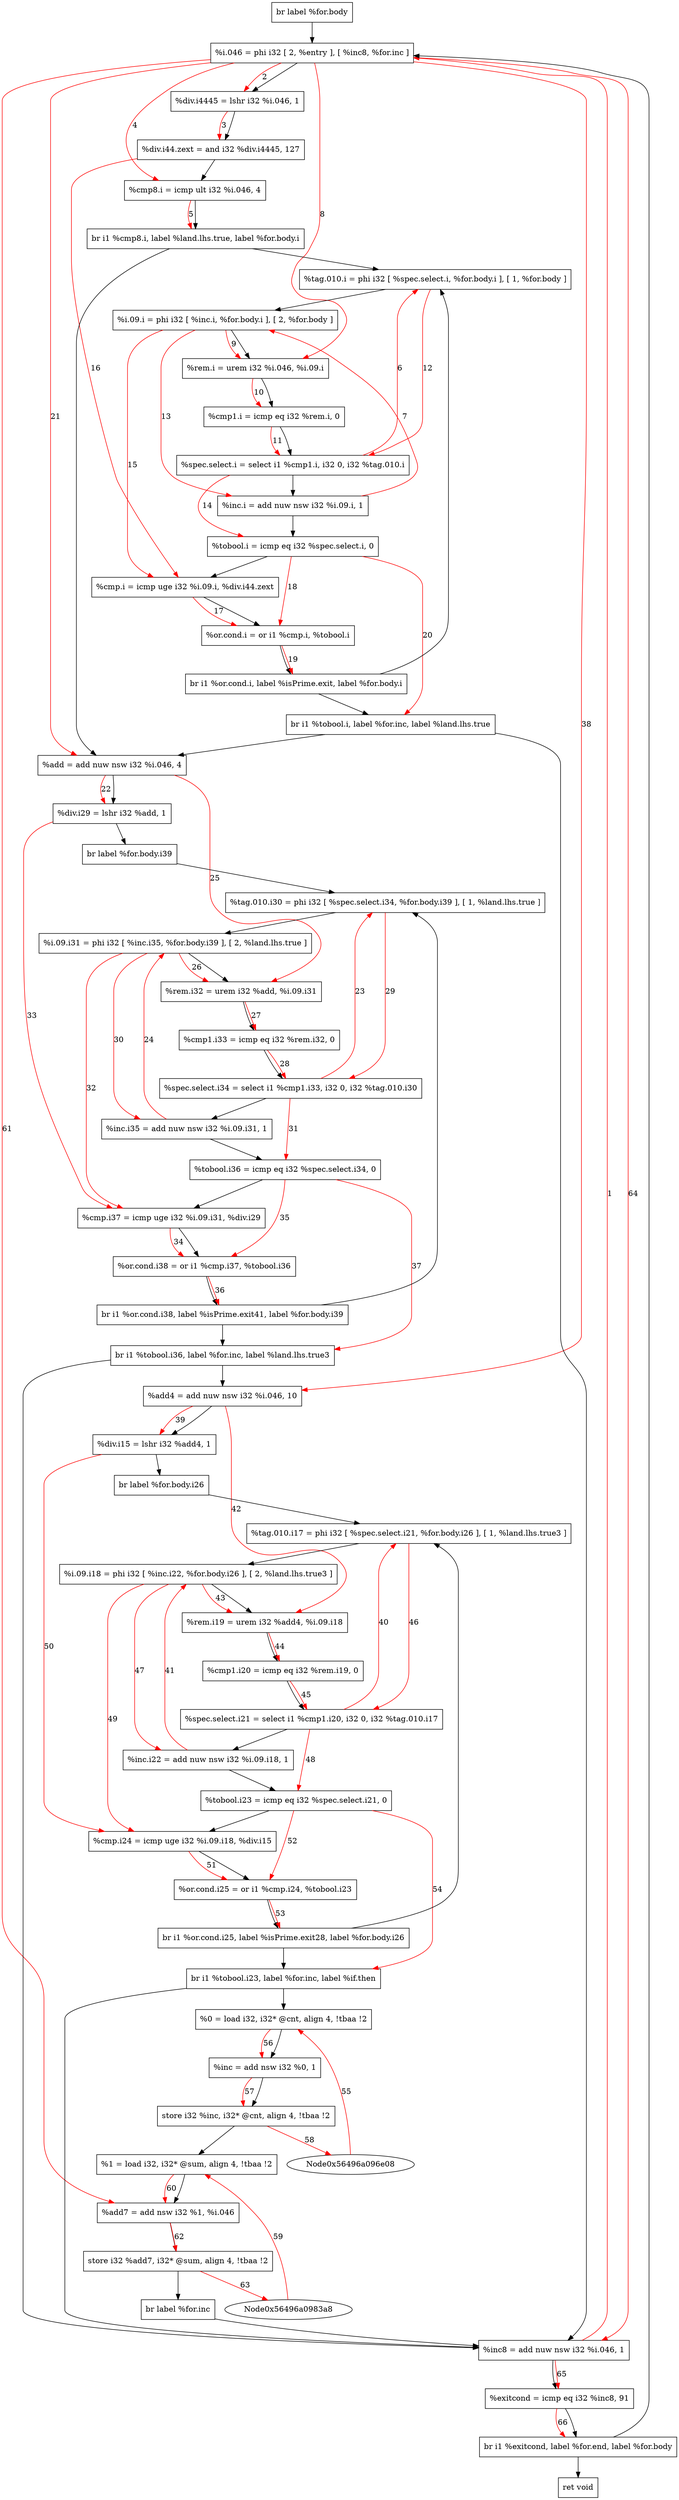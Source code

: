 digraph "CDFG for'func' function" {
	Node0x56496a099348[shape=record, label="  br label %for.body"]
	Node0x56496a099f58[shape=record, label="  %i.046 = phi i32 [ 2, %entry ], [ %inc8, %for.inc ]"]
	Node0x56496a09a040[shape=record, label="  %div.i4445 = lshr i32 %i.046, 1"]
	Node0x56496a09a110[shape=record, label="  %div.i44.zext = and i32 %div.i4445, 127"]
	Node0x56496a09a1b0[shape=record, label="  %cmp8.i = icmp ult i32 %i.046, 4"]
	Node0x56496a02c468[shape=record, label="  br i1 %cmp8.i, label %land.lhs.true, label %for.body.i"]
	Node0x56496a09a438[shape=record, label="  %tag.010.i = phi i32 [ %spec.select.i, %for.body.i ], [ 1, %for.body ]"]
	Node0x56496a09a5b8[shape=record, label="  %i.09.i = phi i32 [ %inc.i, %for.body.i ], [ 2, %for.body ]"]
	Node0x56496a09a6a0[shape=record, label="  %rem.i = urem i32 %i.046, %i.09.i"]
	Node0x56496a09a730[shape=record, label="  %cmp1.i = icmp eq i32 %rem.i, 0"]
	Node0x56496a02c588[shape=record, label="  %spec.select.i = select i1 %cmp1.i, i32 0, i32 %tag.010.i"]
	Node0x56496a09a960[shape=record, label="  %inc.i = add nuw nsw i32 %i.09.i, 1"]
	Node0x56496a09a9d0[shape=record, label="  %tobool.i = icmp eq i32 %spec.select.i, 0"]
	Node0x56496a09aa40[shape=record, label="  %cmp.i = icmp uge i32 %i.09.i, %div.i44.zext"]
	Node0x56496a09aad0[shape=record, label="  %or.cond.i = or i1 %cmp.i, %tobool.i"]
	Node0x56496a09abd8[shape=record, label="  br i1 %or.cond.i, label %isPrime.exit, label %for.body.i"]
	Node0x56496a09ac68[shape=record, label="  br i1 %tobool.i, label %for.inc, label %land.lhs.true"]
	Node0x56496a09ace0[shape=record, label="  %add = add nuw nsw i32 %i.046, 4"]
	Node0x56496a09ad70[shape=record, label="  %div.i29 = lshr i32 %add, 1"]
	Node0x56496a09a568[shape=record, label="  br label %for.body.i39"]
	Node0x56496a09aeb8[shape=record, label="  %tag.010.i30 = phi i32 [ %spec.select.i34, %for.body.i39 ], [ 1, %land.lhs.true ]"]
	Node0x56496a09b7e8[shape=record, label="  %i.09.i31 = phi i32 [ %inc.i35, %for.body.i39 ], [ 2, %land.lhs.true ]"]
	Node0x56496a09b8e0[shape=record, label="  %rem.i32 = urem i32 %add, %i.09.i31"]
	Node0x56496a09bc90[shape=record, label="  %cmp1.i33 = icmp eq i32 %rem.i32, 0"]
	Node0x56496a09bd48[shape=record, label="  %spec.select.i34 = select i1 %cmp1.i33, i32 0, i32 %tag.010.i30"]
	Node0x56496a09bdc0[shape=record, label="  %inc.i35 = add nuw nsw i32 %i.09.i31, 1"]
	Node0x56496a09be30[shape=record, label="  %tobool.i36 = icmp eq i32 %spec.select.i34, 0"]
	Node0x56496a09bea0[shape=record, label="  %cmp.i37 = icmp uge i32 %i.09.i31, %div.i29"]
	Node0x56496a09bf30[shape=record, label="  %or.cond.i38 = or i1 %cmp.i37, %tobool.i36"]
	Node0x56496a09c038[shape=record, label="  br i1 %or.cond.i38, label %isPrime.exit41, label %for.body.i39"]
	Node0x56496a09c148[shape=record, label="  br i1 %tobool.i36, label %for.inc, label %land.lhs.true3"]
	Node0x56496a09c1f0[shape=record, label="  %add4 = add nuw nsw i32 %i.046, 10"]
	Node0x56496a09c280[shape=record, label="  %div.i15 = lshr i32 %add4, 1"]
	Node0x56496a09a2a8[shape=record, label="  br label %for.body.i26"]
	Node0x56496a09c3c8[shape=record, label="  %tag.010.i17 = phi i32 [ %spec.select.i21, %for.body.i26 ], [ 1, %land.lhs.true3 ]"]
	Node0x56496a09c548[shape=record, label="  %i.09.i18 = phi i32 [ %inc.i22, %for.body.i26 ], [ 2, %land.lhs.true3 ]"]
	Node0x56496a09c640[shape=record, label="  %rem.i19 = urem i32 %add4, %i.09.i18"]
	Node0x56496a09c6d0[shape=record, label="  %cmp1.i20 = icmp eq i32 %rem.i19, 0"]
	Node0x56496a09c788[shape=record, label="  %spec.select.i21 = select i1 %cmp1.i20, i32 0, i32 %tag.010.i17"]
	Node0x56496a09c800[shape=record, label="  %inc.i22 = add nuw nsw i32 %i.09.i18, 1"]
	Node0x56496a09c870[shape=record, label="  %tobool.i23 = icmp eq i32 %spec.select.i21, 0"]
	Node0x56496a09c8e0[shape=record, label="  %cmp.i24 = icmp uge i32 %i.09.i18, %div.i15"]
	Node0x56496a09c970[shape=record, label="  %or.cond.i25 = or i1 %cmp.i24, %tobool.i23"]
	Node0x56496a09ca78[shape=record, label="  br i1 %or.cond.i25, label %isPrime.exit28, label %for.body.i26"]
	Node0x56496a09cb78[shape=record, label="  br i1 %tobool.i23, label %for.inc, label %if.then"]
	Node0x56496a09c4f8[shape=record, label="  %0 = load i32, i32* @cnt, align 4, !tbaa !2"]
	Node0x56496a09db50[shape=record, label="  %inc = add nsw i32 %0, 1"]
	Node0x56496a09dbe0[shape=record, label="  store i32 %inc, i32* @cnt, align 4, !tbaa !2"]
	Node0x56496a09a388[shape=record, label="  %1 = load i32, i32* @sum, align 4, !tbaa !2"]
	Node0x56496a09e290[shape=record, label="  %add7 = add nsw i32 %1, %i.046"]
	Node0x56496a09e920[shape=record, label="  store i32 %add7, i32* @sum, align 4, !tbaa !2"]
	Node0x56496a09e988[shape=record, label="  br label %for.inc"]
	Node0x56496a09ea00[shape=record, label="  %inc8 = add nuw nsw i32 %i.046, 1"]
	Node0x56496a09ea70[shape=record, label="  %exitcond = icmp eq i32 %inc8, 91"]
	Node0x56496a09eb98[shape=record, label="  br i1 %exitcond, label %for.end, label %for.body"]
	Node0x56496a09ebe0[shape=record, label="  ret void"]
	Node0x56496a099348 -> Node0x56496a099f58
	Node0x56496a099f58 -> Node0x56496a09a040
	Node0x56496a09a040 -> Node0x56496a09a110
	Node0x56496a09a110 -> Node0x56496a09a1b0
	Node0x56496a09a1b0 -> Node0x56496a02c468
	Node0x56496a02c468 -> Node0x56496a09ace0
	Node0x56496a02c468 -> Node0x56496a09a438
	Node0x56496a09a438 -> Node0x56496a09a5b8
	Node0x56496a09a5b8 -> Node0x56496a09a6a0
	Node0x56496a09a6a0 -> Node0x56496a09a730
	Node0x56496a09a730 -> Node0x56496a02c588
	Node0x56496a02c588 -> Node0x56496a09a960
	Node0x56496a09a960 -> Node0x56496a09a9d0
	Node0x56496a09a9d0 -> Node0x56496a09aa40
	Node0x56496a09aa40 -> Node0x56496a09aad0
	Node0x56496a09aad0 -> Node0x56496a09abd8
	Node0x56496a09abd8 -> Node0x56496a09ac68
	Node0x56496a09abd8 -> Node0x56496a09a438
	Node0x56496a09ac68 -> Node0x56496a09ea00
	Node0x56496a09ac68 -> Node0x56496a09ace0
	Node0x56496a09ace0 -> Node0x56496a09ad70
	Node0x56496a09ad70 -> Node0x56496a09a568
	Node0x56496a09a568 -> Node0x56496a09aeb8
	Node0x56496a09aeb8 -> Node0x56496a09b7e8
	Node0x56496a09b7e8 -> Node0x56496a09b8e0
	Node0x56496a09b8e0 -> Node0x56496a09bc90
	Node0x56496a09bc90 -> Node0x56496a09bd48
	Node0x56496a09bd48 -> Node0x56496a09bdc0
	Node0x56496a09bdc0 -> Node0x56496a09be30
	Node0x56496a09be30 -> Node0x56496a09bea0
	Node0x56496a09bea0 -> Node0x56496a09bf30
	Node0x56496a09bf30 -> Node0x56496a09c038
	Node0x56496a09c038 -> Node0x56496a09c148
	Node0x56496a09c038 -> Node0x56496a09aeb8
	Node0x56496a09c148 -> Node0x56496a09ea00
	Node0x56496a09c148 -> Node0x56496a09c1f0
	Node0x56496a09c1f0 -> Node0x56496a09c280
	Node0x56496a09c280 -> Node0x56496a09a2a8
	Node0x56496a09a2a8 -> Node0x56496a09c3c8
	Node0x56496a09c3c8 -> Node0x56496a09c548
	Node0x56496a09c548 -> Node0x56496a09c640
	Node0x56496a09c640 -> Node0x56496a09c6d0
	Node0x56496a09c6d0 -> Node0x56496a09c788
	Node0x56496a09c788 -> Node0x56496a09c800
	Node0x56496a09c800 -> Node0x56496a09c870
	Node0x56496a09c870 -> Node0x56496a09c8e0
	Node0x56496a09c8e0 -> Node0x56496a09c970
	Node0x56496a09c970 -> Node0x56496a09ca78
	Node0x56496a09ca78 -> Node0x56496a09cb78
	Node0x56496a09ca78 -> Node0x56496a09c3c8
	Node0x56496a09cb78 -> Node0x56496a09ea00
	Node0x56496a09cb78 -> Node0x56496a09c4f8
	Node0x56496a09c4f8 -> Node0x56496a09db50
	Node0x56496a09db50 -> Node0x56496a09dbe0
	Node0x56496a09dbe0 -> Node0x56496a09a388
	Node0x56496a09a388 -> Node0x56496a09e290
	Node0x56496a09e290 -> Node0x56496a09e920
	Node0x56496a09e920 -> Node0x56496a09e988
	Node0x56496a09e988 -> Node0x56496a09ea00
	Node0x56496a09ea00 -> Node0x56496a09ea70
	Node0x56496a09ea70 -> Node0x56496a09eb98
	Node0x56496a09eb98 -> Node0x56496a09ebe0
	Node0x56496a09eb98 -> Node0x56496a099f58
edge [color=red]
	Node0x56496a09ea00 -> Node0x56496a099f58[label="1"]
	Node0x56496a099f58 -> Node0x56496a09a040[label="2"]
	Node0x56496a09a040 -> Node0x56496a09a110[label="3"]
	Node0x56496a099f58 -> Node0x56496a09a1b0[label="4"]
	Node0x56496a09a1b0 -> Node0x56496a02c468[label="5"]
	Node0x56496a02c588 -> Node0x56496a09a438[label="6"]
	Node0x56496a09a960 -> Node0x56496a09a5b8[label="7"]
	Node0x56496a099f58 -> Node0x56496a09a6a0[label="8"]
	Node0x56496a09a5b8 -> Node0x56496a09a6a0[label="9"]
	Node0x56496a09a6a0 -> Node0x56496a09a730[label="10"]
	Node0x56496a09a730 -> Node0x56496a02c588[label="11"]
	Node0x56496a09a438 -> Node0x56496a02c588[label="12"]
	Node0x56496a09a5b8 -> Node0x56496a09a960[label="13"]
	Node0x56496a02c588 -> Node0x56496a09a9d0[label="14"]
	Node0x56496a09a5b8 -> Node0x56496a09aa40[label="15"]
	Node0x56496a09a110 -> Node0x56496a09aa40[label="16"]
	Node0x56496a09aa40 -> Node0x56496a09aad0[label="17"]
	Node0x56496a09a9d0 -> Node0x56496a09aad0[label="18"]
	Node0x56496a09aad0 -> Node0x56496a09abd8[label="19"]
	Node0x56496a09a9d0 -> Node0x56496a09ac68[label="20"]
	Node0x56496a099f58 -> Node0x56496a09ace0[label="21"]
	Node0x56496a09ace0 -> Node0x56496a09ad70[label="22"]
	Node0x56496a09bd48 -> Node0x56496a09aeb8[label="23"]
	Node0x56496a09bdc0 -> Node0x56496a09b7e8[label="24"]
	Node0x56496a09ace0 -> Node0x56496a09b8e0[label="25"]
	Node0x56496a09b7e8 -> Node0x56496a09b8e0[label="26"]
	Node0x56496a09b8e0 -> Node0x56496a09bc90[label="27"]
	Node0x56496a09bc90 -> Node0x56496a09bd48[label="28"]
	Node0x56496a09aeb8 -> Node0x56496a09bd48[label="29"]
	Node0x56496a09b7e8 -> Node0x56496a09bdc0[label="30"]
	Node0x56496a09bd48 -> Node0x56496a09be30[label="31"]
	Node0x56496a09b7e8 -> Node0x56496a09bea0[label="32"]
	Node0x56496a09ad70 -> Node0x56496a09bea0[label="33"]
	Node0x56496a09bea0 -> Node0x56496a09bf30[label="34"]
	Node0x56496a09be30 -> Node0x56496a09bf30[label="35"]
	Node0x56496a09bf30 -> Node0x56496a09c038[label="36"]
	Node0x56496a09be30 -> Node0x56496a09c148[label="37"]
	Node0x56496a099f58 -> Node0x56496a09c1f0[label="38"]
	Node0x56496a09c1f0 -> Node0x56496a09c280[label="39"]
	Node0x56496a09c788 -> Node0x56496a09c3c8[label="40"]
	Node0x56496a09c800 -> Node0x56496a09c548[label="41"]
	Node0x56496a09c1f0 -> Node0x56496a09c640[label="42"]
	Node0x56496a09c548 -> Node0x56496a09c640[label="43"]
	Node0x56496a09c640 -> Node0x56496a09c6d0[label="44"]
	Node0x56496a09c6d0 -> Node0x56496a09c788[label="45"]
	Node0x56496a09c3c8 -> Node0x56496a09c788[label="46"]
	Node0x56496a09c548 -> Node0x56496a09c800[label="47"]
	Node0x56496a09c788 -> Node0x56496a09c870[label="48"]
	Node0x56496a09c548 -> Node0x56496a09c8e0[label="49"]
	Node0x56496a09c280 -> Node0x56496a09c8e0[label="50"]
	Node0x56496a09c8e0 -> Node0x56496a09c970[label="51"]
	Node0x56496a09c870 -> Node0x56496a09c970[label="52"]
	Node0x56496a09c970 -> Node0x56496a09ca78[label="53"]
	Node0x56496a09c870 -> Node0x56496a09cb78[label="54"]
	Node0x56496a096e08 -> Node0x56496a09c4f8[label="55"]
	Node0x56496a09c4f8 -> Node0x56496a09db50[label="56"]
	Node0x56496a09db50 -> Node0x56496a09dbe0[label="57"]
	Node0x56496a09dbe0 -> Node0x56496a096e08[label="58"]
	Node0x56496a0983a8 -> Node0x56496a09a388[label="59"]
	Node0x56496a09a388 -> Node0x56496a09e290[label="60"]
	Node0x56496a099f58 -> Node0x56496a09e290[label="61"]
	Node0x56496a09e290 -> Node0x56496a09e920[label="62"]
	Node0x56496a09e920 -> Node0x56496a0983a8[label="63"]
	Node0x56496a099f58 -> Node0x56496a09ea00[label="64"]
	Node0x56496a09ea00 -> Node0x56496a09ea70[label="65"]
	Node0x56496a09ea70 -> Node0x56496a09eb98[label="66"]
}
